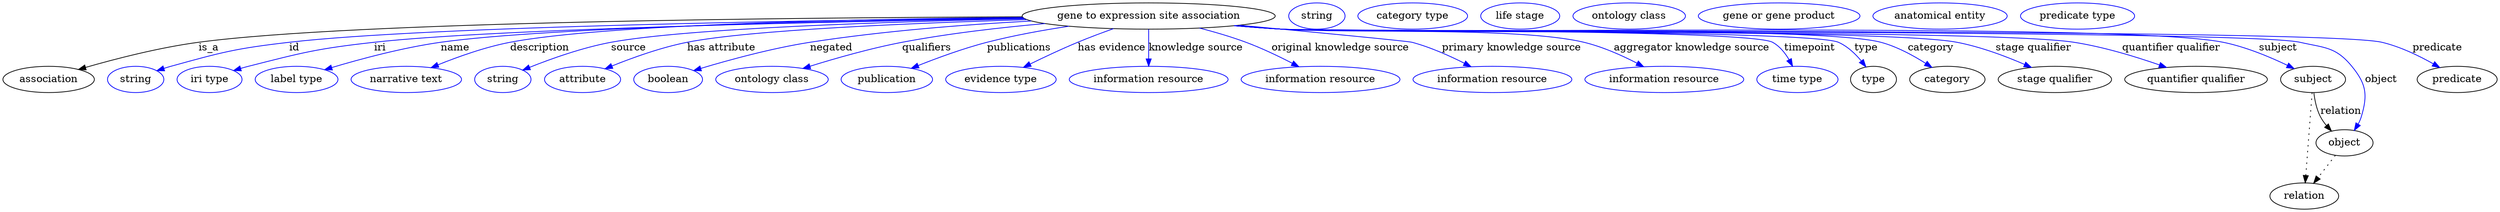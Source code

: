 digraph {
	graph [bb="0,0,3408,283"];
	node [label="\N"];
	"gene to expression site association"	[height=0.5,
		label="gene to expression site association",
		pos="1564.4,265",
		width=4.8024];
	association	[height=0.5,
		pos="62.394,178",
		width=1.7332];
	"gene to expression site association" -> association	[label=is_a,
		lp="281.39,221.5",
		pos="e,103.13,191.65 1391.6,263.88 1090,262.91 479.29,257.37 267.39,229 213.89,221.84 154.06,206.35 112.92,194.5"];
	id	[color=blue,
		height=0.5,
		label=string,
		pos="181.39,178",
		width=1.0652];
	"gene to expression site association" -> id	[color=blue,
		label=id,
		lp="398.39,221.5",
		pos="e,210.38,190 1393.1,262.49 1115.7,259.44 579.99,250.86 391.39,229 318.4,220.54 300.2,215.65 229.39,196 226.29,195.14 223.09,194.17 \
219.89,193.16",
		style=solid];
	iri	[color=blue,
		height=0.5,
		label="iri type",
		pos="282.39,178",
		width=1.2277];
	"gene to expression site association" -> iri	[color=blue,
		label=iri,
		lp="515.39,221.5",
		pos="e,315.29,190.23 1394.5,261.61 1140.5,257.48 673.96,247.62 507.39,229 430.04,220.35 410.81,215.26 335.39,196 332.02,195.14 328.54,\
194.18 325.05,193.17",
		style=solid];
	name	[color=blue,
		height=0.5,
		label="label type",
		pos="401.39,178",
		width=1.5707];
	"gene to expression site association" -> name	[color=blue,
		label=name,
		lp="617.39,221.5",
		pos="e,439.58,191.34 1393.5,262.18 1158,258.91 745.91,250.29 597.39,229 545.96,221.63 488.51,206.07 449.17,194.26",
		style=solid];
	description	[color=blue,
		height=0.5,
		label="narrative text",
		pos="551.39,178",
		width=2.0943];
	"gene to expression site association" -> description	[color=blue,
		label=description,
		lp="732.89,221.5",
		pos="e,585.07,194.18 1392.2,263.2 1177.1,261.13 821.64,253.92 692.39,229 658.52,222.47 621.83,209.25 594.38,198.05",
		style=solid];
	source	[color=blue,
		height=0.5,
		label=string,
		pos="683.39,178",
		width=1.0652];
	"gene to expression site association" -> source	[color=blue,
		label=source,
		lp="854.39,221.5",
		pos="e,710.39,190.83 1395,261.23 1212.6,257.29 934.59,248.3 830.39,229 791.58,221.81 749.07,206.48 719.79,194.68",
		style=solid];
	"has attribute"	[color=blue,
		height=0.5,
		label=attribute,
		pos="791.39,178",
		width=1.4443];
	"gene to expression site association" -> "has attribute"	[color=blue,
		label="has attribute",
		lp="981.39,221.5",
		pos="e,822.21,192.62 1398,260.02 1241.8,255.33 1019.7,245.94 934.39,229 898.74,221.92 859.91,207.92 831.72,196.52",
		style=solid];
	negated	[color=blue,
		height=0.5,
		label=boolean,
		pos="908.39,178",
		width=1.2999];
	"gene to expression site association" -> negated	[color=blue,
		label=negated,
		lp="1130.4,221.5",
		pos="e,943.18,190.23 1404.3,258.18 1314.8,253.36 1201.4,244.64 1101.4,229 1049.8,220.93 991.88,204.98 953.1,193.26",
		style=solid];
	qualifiers	[color=blue,
		height=0.5,
		label="ontology class",
		pos="1049.4,178",
		width=2.1304];
	"gene to expression site association" -> qualifiers	[color=blue,
		label=qualifiers,
		lp="1260.9,221.5",
		pos="e,1091.7,193.09 1422.6,254.67 1362.1,249.3 1291,241.14 1227.4,229 1184.3,220.77 1136.5,207.08 1101.3,196.11",
		style=solid];
	publications	[color=blue,
		height=0.5,
		label=publication,
		pos="1206.4,178",
		width=1.7332];
	"gene to expression site association" -> publications	[color=blue,
		label=publications,
		lp="1387.4,221.5",
		pos="e,1239.9,193.28 1455.3,250.99 1419.4,245.58 1379.4,238.33 1343.4,229 1311.2,220.66 1276,207.71 1249.3,197.08",
		style=solid];
	"has evidence"	[color=blue,
		height=0.5,
		label="evidence type",
		pos="1362.4,178",
		width=2.0943];
	"gene to expression site association" -> "has evidence"	[color=blue,
		label="has evidence",
		lp="1513.9,221.5",
		pos="e,1393.3,194.69 1516.2,247.65 1500.5,242.06 1483.1,235.55 1467.4,229 1445.6,219.91 1421.8,208.7 1402.4,199.2",
		style=solid];
	"knowledge source"	[color=blue,
		height=0.5,
		label="information resource",
		pos="1564.4,178",
		width=3.015];
	"gene to expression site association" -> "knowledge source"	[color=blue,
		label="knowledge source",
		lp="1628.9,221.5",
		pos="e,1564.4,196.18 1564.4,246.8 1564.4,235.16 1564.4,219.55 1564.4,206.24",
		style=solid];
	"original knowledge source"	[color=blue,
		height=0.5,
		label="information resource",
		pos="1799.4,178",
		width=3.015];
	"gene to expression site association" -> "original knowledge source"	[color=blue,
		label="original knowledge source",
		lp="1826.4,221.5",
		pos="e,1769.7,195.49 1633.9,248.49 1654.6,243.13 1677.1,236.54 1697.4,229 1718.9,220.99 1741.9,209.93 1760.6,200.26",
		style=solid];
	"primary knowledge source"	[color=blue,
		height=0.5,
		label="information resource",
		pos="2034.4,178",
		width=3.015];
	"gene to expression site association" -> "primary knowledge source"	[color=blue,
		label="primary knowledge source",
		lp="2060.4,221.5",
		pos="e,2005,195.57 1688.5,252.41 1790.3,242.83 1918.6,230.56 1924.4,229 1949.2,222.36 1975.4,210.66 1996,200.24",
		style=solid];
	"aggregator knowledge source"	[color=blue,
		height=0.5,
		label="information resource",
		pos="2269.4,178",
		width=3.015];
	"gene to expression site association" -> "aggregator knowledge source"	[color=blue,
		label="aggregator knowledge source",
		lp="2306.9,221.5",
		pos="e,2241.1,195.54 1684.3,251.95 1705,250.12 1726.3,248.38 1746.4,247 1838,240.73 2070.1,250.4 2159.4,229 2184.7,222.94 2211.3,211.02 \
2232,200.34",
		style=solid];
	timepoint	[color=blue,
		height=0.5,
		label="time type",
		pos="2451.4,178",
		width=1.5346];
	"gene to expression site association" -> timepoint	[color=blue,
		label=timepoint,
		lp="2468.4,221.5",
		pos="e,2444.7,196.15 1682.8,251.8 1703.9,249.94 1725.8,248.24 1746.4,247 1783.6,244.76 2384.7,246.89 2417.4,229 2427.1,223.71 2434.5,\
214.35 2440,205.15",
		style=solid];
	type	[height=0.5,
		pos="2555.4,178",
		width=0.86659];
	"gene to expression site association" -> type	[color=blue,
		label=type,
		lp="2545.4,221.5",
		pos="e,2545,195.33 1682.3,251.78 1703.6,249.92 1725.6,248.21 1746.4,247 1788.6,244.53 2468.7,246.04 2507.4,229 2519.8,223.55 2530.6,213.23 \
2538.7,203.38",
		style=solid];
	category	[height=0.5,
		pos="2656.4,178",
		width=1.4263];
	"gene to expression site association" -> category	[color=blue,
		label=category,
		lp="2633.9,221.5",
		pos="e,2635.2,194.5 1682.3,251.76 1703.6,249.89 1725.6,248.2 1746.4,247 1837.3,241.76 2477.5,252.59 2565.4,229 2587.3,223.11 2609.7,210.9 \
2626.8,200.02",
		style=solid];
	"stage qualifier"	[height=0.5,
		pos="2803.4,178",
		width=2.1484];
	"gene to expression site association" -> "stage qualifier"	[color=blue,
		label="stage qualifier",
		lp="2773.9,221.5",
		pos="e,2771.2,194.52 1681.8,251.76 1703.3,249.88 1725.5,248.18 1746.4,247 1848.8,241.23 2568.6,248.2 2669.4,229 2701.5,222.87 2736.1,\
209.8 2762.1,198.56",
		style=solid];
	"quantifier qualifier"	[height=0.5,
		pos="2996.4,178",
		width=2.7081];
	"gene to expression site association" -> "quantifier qualifier"	[color=blue,
		label="quantifier qualifier",
		lp="2962.4,221.5",
		pos="e,2955.9,194.53 1681.8,251.71 1703.3,249.84 1725.5,248.15 1746.4,247 1866.6,240.4 2710.5,247.43 2829.4,229 2869.5,222.78 2913.4,\
209.36 2946.2,197.98",
		style=solid];
	subject	[height=0.5,
		pos="3156.4,178",
		width=1.2277];
	"gene to expression site association" -> subject	[color=blue,
		label=subject,
		lp="3108.4,221.5",
		pos="e,3130.4,192.89 1681.3,251.7 1702.9,249.82 1725.3,248.13 1746.4,247 1889.2,239.34 2893.2,257.42 3033.4,229 3064.3,222.73 3097.3,\
208.88 3121.3,197.34",
		style=solid];
	object	[height=0.5,
		pos="3199.4,91",
		width=1.0832];
	"gene to expression site association" -> object	[color=blue,
		label=object,
		lp="3249.4,178",
		pos="e,3212.8,108.09 1681.3,251.68 1702.9,249.8 1725.3,248.12 1746.4,247 1823.6,242.9 3063,246.18 3138.4,229 3172.3,221.27 3187.4,222.93 \
3209.4,196 3229.2,171.85 3231.3,156.9 3222.4,127 3221.4,123.55 3219.9,120.13 3218.1,116.85",
		style=solid];
	predicate	[height=0.5,
		pos="3353.4,178",
		width=1.5165];
	"gene to expression site association" -> predicate	[color=blue,
		label=predicate,
		lp="3326.4,221.5",
		pos="e,3329.6,194.33 1681.3,251.67 1702.9,249.79 1725.3,248.11 1746.4,247 1829.8,242.61 3169.1,248.21 3250.4,229 3275.3,223.12 3301.2,\
210.53 3320.8,199.45",
		style=solid];
	association_type	[color=blue,
		height=0.5,
		label=string,
		pos="1793.4,265",
		width=1.0652];
	association_category	[color=blue,
		height=0.5,
		label="category type",
		pos="1924.4,265",
		width=2.0762];
	"gene to expression site association_stage qualifier"	[color=blue,
		height=0.5,
		label="life stage",
		pos="2071.4,265",
		width=1.4985];
	"gene to expression site association_quantifier qualifier"	[color=blue,
		height=0.5,
		label="ontology class",
		pos="2220.4,265",
		width=2.1304];
	subject -> object	[label=relation,
		lp="3194.4,134.5",
		pos="e,3181.5,107.23 3157.5,159.55 3158.7,149.57 3161.2,137.07 3166.4,127 3168.6,122.68 3171.5,118.52 3174.7,114.66"];
	relation	[height=0.5,
		pos="3144.4,18",
		width=1.2999];
	subject -> relation	[pos="e,3145.7,36.188 3155.1,159.79 3153,132.48 3149,78.994 3146.5,46.38",
		style=dotted];
	"gene to expression site association_subject"	[color=blue,
		height=0.5,
		label="gene or gene product",
		pos="2425.4,265",
		width=3.0692];
	object -> relation	[pos="e,3157.2,35.54 3186.9,73.889 3180,64.939 3171.2,53.617 3163.4,43.584",
		style=dotted];
	"gene to expression site association_object"	[color=blue,
		height=0.5,
		label="anatomical entity",
		pos="2645.4,265",
		width=2.5456];
	"gene to expression site association_predicate"	[color=blue,
		height=0.5,
		label="predicate type",
		pos="2833.4,265",
		width=2.1665];
}
